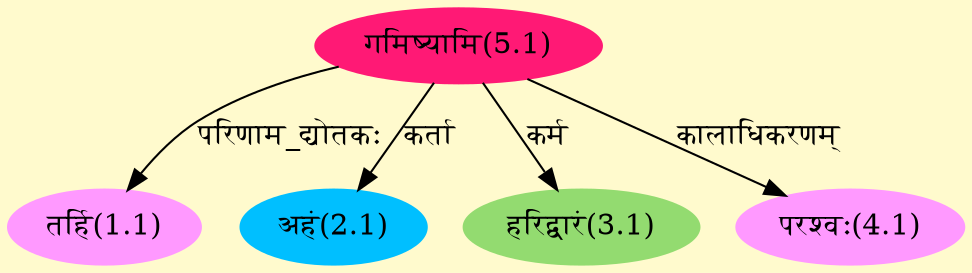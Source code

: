 digraph G{
rankdir=BT;
 compound=true;
 bgcolor="lemonchiffon1";
Node1_1 [style=filled, color="#FF99FF" label = "तर्हि(1.1)"]
Node5_1 [style=filled, color="#FF1975" label = "गमिष्यामि(5.1)"]
Node2_1 [style=filled, color="#00BFFF" label = "अहं(2.1)"]
Node3_1 [style=filled, color="#93DB70" label = "हरिद्वारं(3.1)"]
Node4_1 [style=filled, color="#FF99FF" label = "परश्वः(4.1)"]
/* Start of Relations section */

Node1_1 -> Node5_1 [  label="परिणाम_द्योतकः"  dir="back" ]
Node2_1 -> Node5_1 [  label="कर्ता"  dir="back" ]
Node3_1 -> Node5_1 [  label="कर्म"  dir="back" ]
Node4_1 -> Node5_1 [  label="कालाधिकरणम्"  dir="back" ]
}
